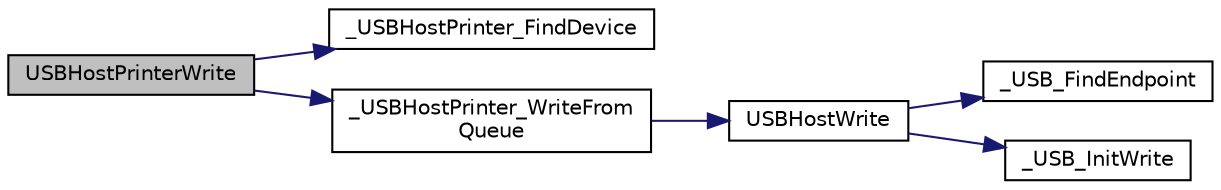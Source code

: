 digraph "USBHostPrinterWrite"
{
  edge [fontname="Helvetica",fontsize="10",labelfontname="Helvetica",labelfontsize="10"];
  node [fontname="Helvetica",fontsize="10",shape=record];
  rankdir="LR";
  Node1 [label="USBHostPrinterWrite",height=0.2,width=0.4,color="black", fillcolor="grey75", style="filled", fontcolor="black"];
  Node1 -> Node2 [color="midnightblue",fontsize="10",style="solid",fontname="Helvetica"];
  Node2 [label="_USBHostPrinter_FindDevice",height=0.2,width=0.4,color="black", fillcolor="white", style="filled",URL="$usb__host__printer_8c.html#acdca20ebfd78d5539c5aad1914065f39"];
  Node1 -> Node3 [color="midnightblue",fontsize="10",style="solid",fontname="Helvetica"];
  Node3 [label="_USBHostPrinter_WriteFrom\lQueue",height=0.2,width=0.4,color="black", fillcolor="white", style="filled",URL="$usb__host__printer_8c.html#a28c61a0f843c82f59895bdb1d0740bd1"];
  Node3 -> Node4 [color="midnightblue",fontsize="10",style="solid",fontname="Helvetica"];
  Node4 [label="USBHostWrite",height=0.2,width=0.4,color="black", fillcolor="white", style="filled",URL="$usb__host_8h.html#aab4a83f31884a531ad00ce9255c2a2c0"];
  Node4 -> Node5 [color="midnightblue",fontsize="10",style="solid",fontname="Helvetica"];
  Node5 [label="_USB_FindEndpoint",height=0.2,width=0.4,color="black", fillcolor="white", style="filled",URL="$usb__host_8c.html#ae449b4da12d04e5c006874382c84caab"];
  Node4 -> Node6 [color="midnightblue",fontsize="10",style="solid",fontname="Helvetica"];
  Node6 [label="_USB_InitWrite",height=0.2,width=0.4,color="black", fillcolor="white", style="filled",URL="$usb__host_8c.html#a2c2d163e2fd091e8ebcbdd0c27408516"];
}
